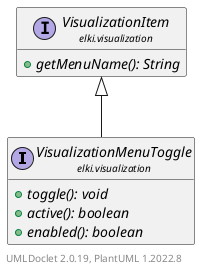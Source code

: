 @startuml
    remove .*\.(Instance|Par|Parameterizer|Factory)$
    set namespaceSeparator none
    hide empty fields
    hide empty methods

    interface "<size:14>VisualizationMenuToggle\n<size:10>elki.visualization" as elki.visualization.VisualizationMenuToggle [[VisualizationMenuToggle.html]] {
        {abstract} +toggle(): void
        {abstract} +active(): boolean
        {abstract} +enabled(): boolean
    }

    interface "<size:14>VisualizationItem\n<size:10>elki.visualization" as elki.visualization.VisualizationItem [[VisualizationItem.html]] {
        {abstract} +getMenuName(): String
    }

    elki.visualization.VisualizationItem <|-- elki.visualization.VisualizationMenuToggle

    center footer UMLDoclet 2.0.19, PlantUML 1.2022.8
@enduml

